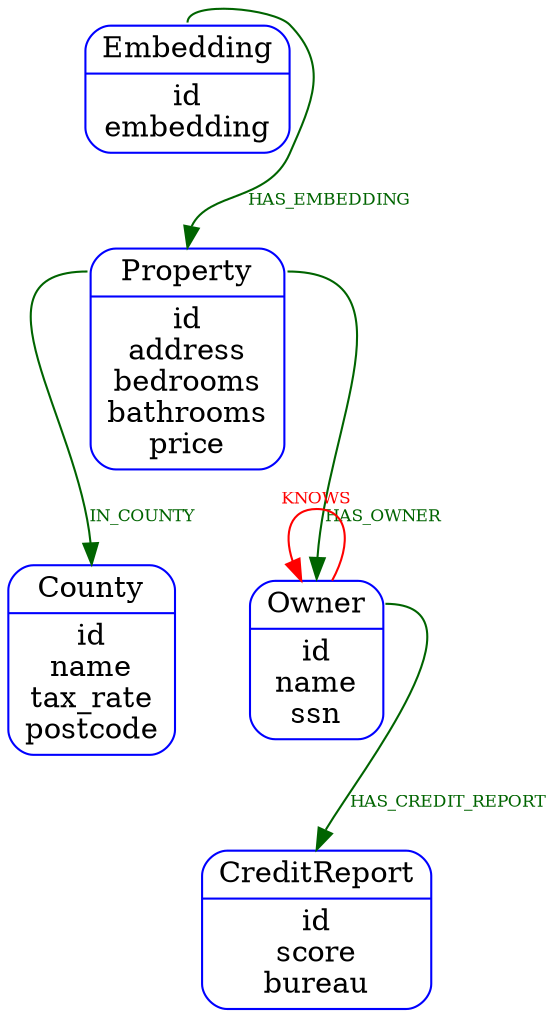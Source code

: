 digraph diag {
  node [shape=Mrecord, color=Blue];
  edge [fontcolor=darkgreen, color=darkgreen,fontsize=8];
  nodesep=0.5;

  Property [label="{<f0> Property|<f1> id\naddress\nbedrooms\nbathrooms\nprice}"];
  County [label="{<f0> County|<f1> id\nname\ntax_rate\npostcode}"];
  Owner [label="{<f0> Owner|<f1> id\nname\nssn}"];
  CreditReport [label="{<f0> CreditReport|<f1> id\nscore\nbureau}"];
  Embedding [label="{<f0> Embedding|<f1> id\nembedding}"];

  Property:f0 -> County:f0 [label=IN_COUNTY];
  Property:f0 -> Owner:f0 [label=HAS_OWNER];
  Owner:f0 -> CreditReport:f0 [label=HAS_CREDIT_REPORT];
  Owner:f0 -> Owner:f0 [label=KNOWS,color=red, fontcolor=red];
  Embedding:f0 -> Property:f0 [label=HAS_EMBEDDING];
}
